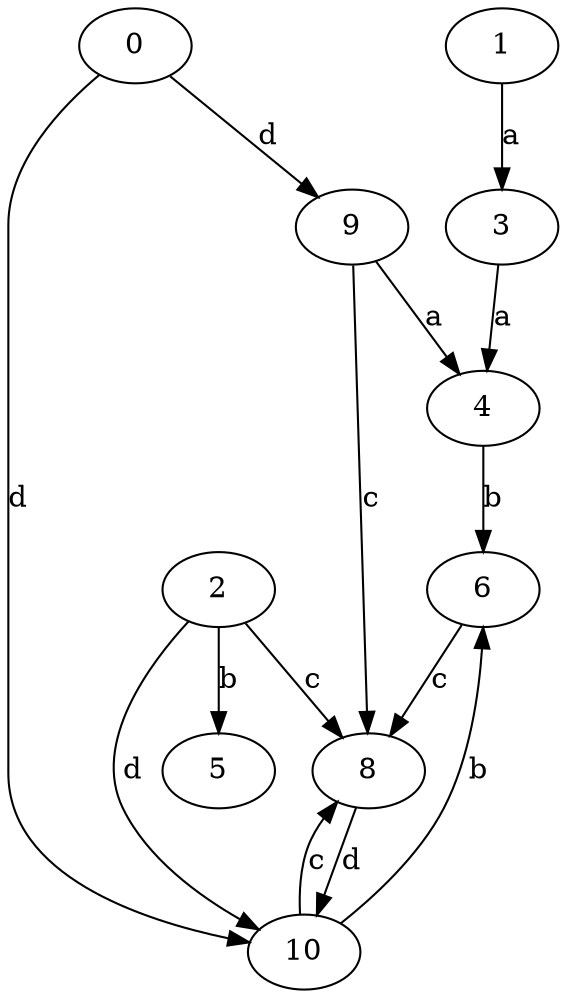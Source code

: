 strict digraph  {
0;
3;
4;
5;
1;
2;
6;
8;
9;
10;
0 -> 9  [label=d];
0 -> 10  [label=d];
3 -> 4  [label=a];
4 -> 6  [label=b];
1 -> 3  [label=a];
2 -> 5  [label=b];
2 -> 8  [label=c];
2 -> 10  [label=d];
6 -> 8  [label=c];
8 -> 10  [label=d];
9 -> 4  [label=a];
9 -> 8  [label=c];
10 -> 6  [label=b];
10 -> 8  [label=c];
}

